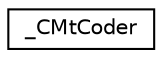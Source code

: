 digraph "Graphical Class Hierarchy"
{
 // LATEX_PDF_SIZE
  edge [fontname="Helvetica",fontsize="10",labelfontname="Helvetica",labelfontsize="10"];
  node [fontname="Helvetica",fontsize="10",shape=record];
  rankdir="LR";
  Node0 [label="_CMtCoder",height=0.2,width=0.4,color="black", fillcolor="white", style="filled",URL="$struct___c_mt_coder.html",tooltip=" "];
}
